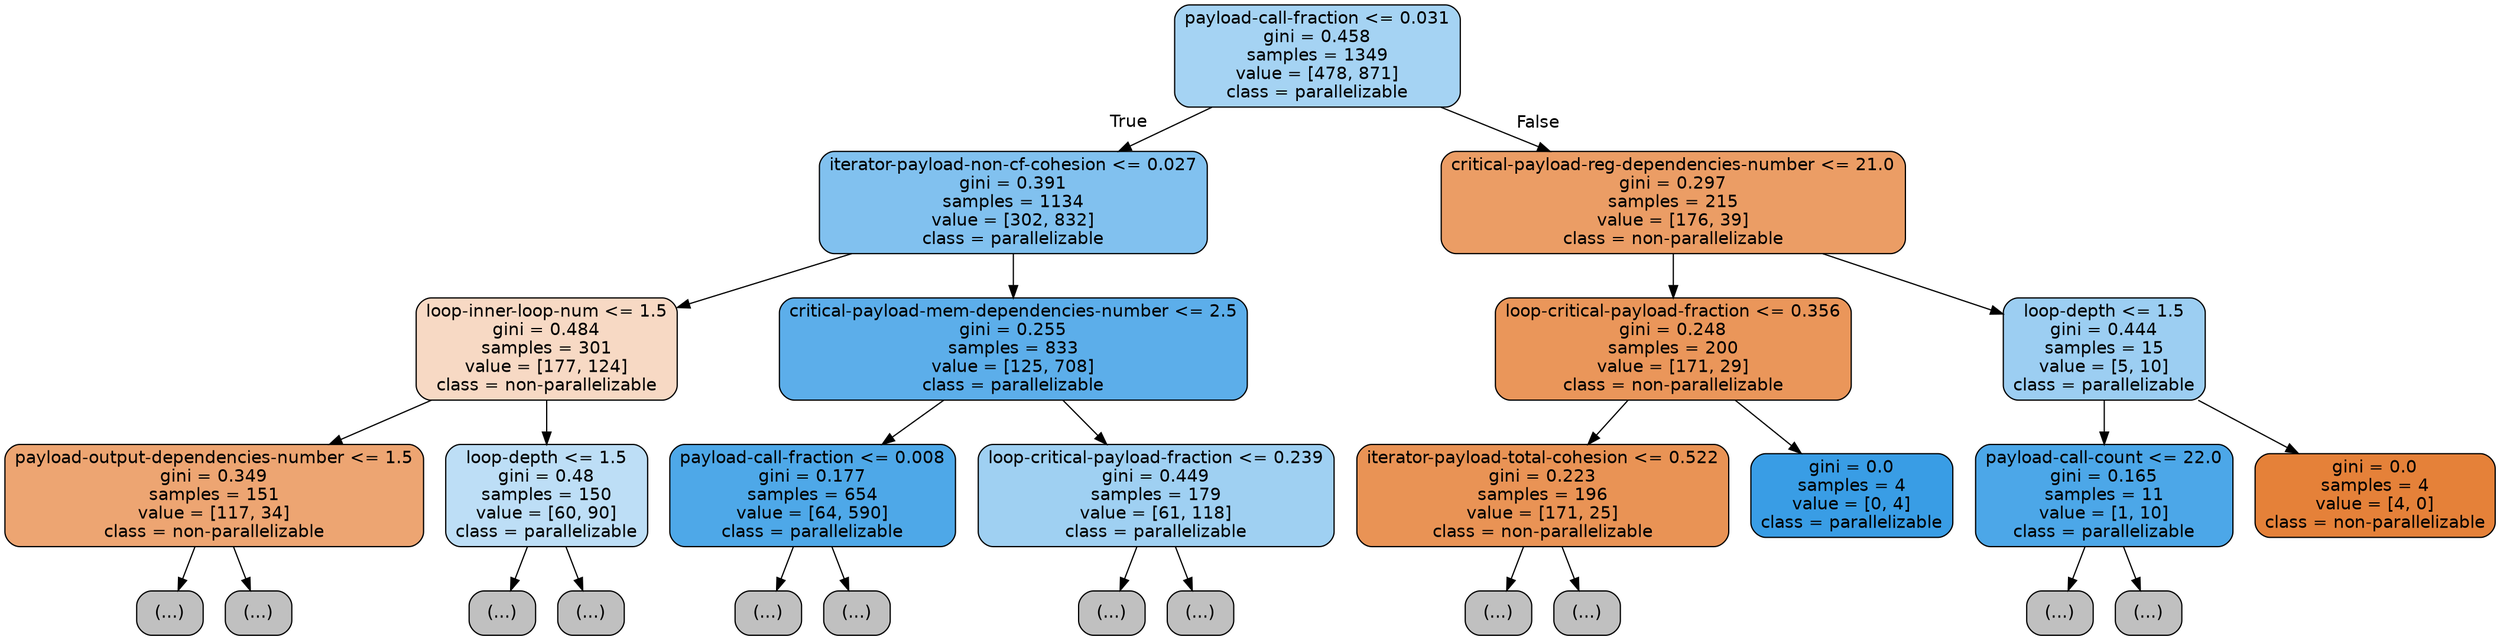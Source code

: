 digraph Tree {
node [shape=box, style="filled, rounded", color="black", fontname=helvetica] ;
edge [fontname=helvetica] ;
0 [label="payload-call-fraction <= 0.031\ngini = 0.458\nsamples = 1349\nvalue = [478, 871]\nclass = parallelizable", fillcolor="#399de573"] ;
1 [label="iterator-payload-non-cf-cohesion <= 0.027\ngini = 0.391\nsamples = 1134\nvalue = [302, 832]\nclass = parallelizable", fillcolor="#399de5a2"] ;
0 -> 1 [labeldistance=2.5, labelangle=45, headlabel="True"] ;
2 [label="loop-inner-loop-num <= 1.5\ngini = 0.484\nsamples = 301\nvalue = [177, 124]\nclass = non-parallelizable", fillcolor="#e581394c"] ;
1 -> 2 ;
3 [label="payload-output-dependencies-number <= 1.5\ngini = 0.349\nsamples = 151\nvalue = [117, 34]\nclass = non-parallelizable", fillcolor="#e58139b5"] ;
2 -> 3 ;
4 [label="(...)", fillcolor="#C0C0C0"] ;
3 -> 4 ;
31 [label="(...)", fillcolor="#C0C0C0"] ;
3 -> 31 ;
40 [label="loop-depth <= 1.5\ngini = 0.48\nsamples = 150\nvalue = [60, 90]\nclass = parallelizable", fillcolor="#399de555"] ;
2 -> 40 ;
41 [label="(...)", fillcolor="#C0C0C0"] ;
40 -> 41 ;
52 [label="(...)", fillcolor="#C0C0C0"] ;
40 -> 52 ;
67 [label="critical-payload-mem-dependencies-number <= 2.5\ngini = 0.255\nsamples = 833\nvalue = [125, 708]\nclass = parallelizable", fillcolor="#399de5d2"] ;
1 -> 67 ;
68 [label="payload-call-fraction <= 0.008\ngini = 0.177\nsamples = 654\nvalue = [64, 590]\nclass = parallelizable", fillcolor="#399de5e3"] ;
67 -> 68 ;
69 [label="(...)", fillcolor="#C0C0C0"] ;
68 -> 69 ;
174 [label="(...)", fillcolor="#C0C0C0"] ;
68 -> 174 ;
181 [label="loop-critical-payload-fraction <= 0.239\ngini = 0.449\nsamples = 179\nvalue = [61, 118]\nclass = parallelizable", fillcolor="#399de57b"] ;
67 -> 181 ;
182 [label="(...)", fillcolor="#C0C0C0"] ;
181 -> 182 ;
211 [label="(...)", fillcolor="#C0C0C0"] ;
181 -> 211 ;
232 [label="critical-payload-reg-dependencies-number <= 21.0\ngini = 0.297\nsamples = 215\nvalue = [176, 39]\nclass = non-parallelizable", fillcolor="#e58139c6"] ;
0 -> 232 [labeldistance=2.5, labelangle=-45, headlabel="False"] ;
233 [label="loop-critical-payload-fraction <= 0.356\ngini = 0.248\nsamples = 200\nvalue = [171, 29]\nclass = non-parallelizable", fillcolor="#e58139d4"] ;
232 -> 233 ;
234 [label="iterator-payload-total-cohesion <= 0.522\ngini = 0.223\nsamples = 196\nvalue = [171, 25]\nclass = non-parallelizable", fillcolor="#e58139da"] ;
233 -> 234 ;
235 [label="(...)", fillcolor="#C0C0C0"] ;
234 -> 235 ;
278 [label="(...)", fillcolor="#C0C0C0"] ;
234 -> 278 ;
281 [label="gini = 0.0\nsamples = 4\nvalue = [0, 4]\nclass = parallelizable", fillcolor="#399de5ff"] ;
233 -> 281 ;
282 [label="loop-depth <= 1.5\ngini = 0.444\nsamples = 15\nvalue = [5, 10]\nclass = parallelizable", fillcolor="#399de57f"] ;
232 -> 282 ;
283 [label="payload-call-count <= 22.0\ngini = 0.165\nsamples = 11\nvalue = [1, 10]\nclass = parallelizable", fillcolor="#399de5e6"] ;
282 -> 283 ;
284 [label="(...)", fillcolor="#C0C0C0"] ;
283 -> 284 ;
285 [label="(...)", fillcolor="#C0C0C0"] ;
283 -> 285 ;
286 [label="gini = 0.0\nsamples = 4\nvalue = [4, 0]\nclass = non-parallelizable", fillcolor="#e58139ff"] ;
282 -> 286 ;
}